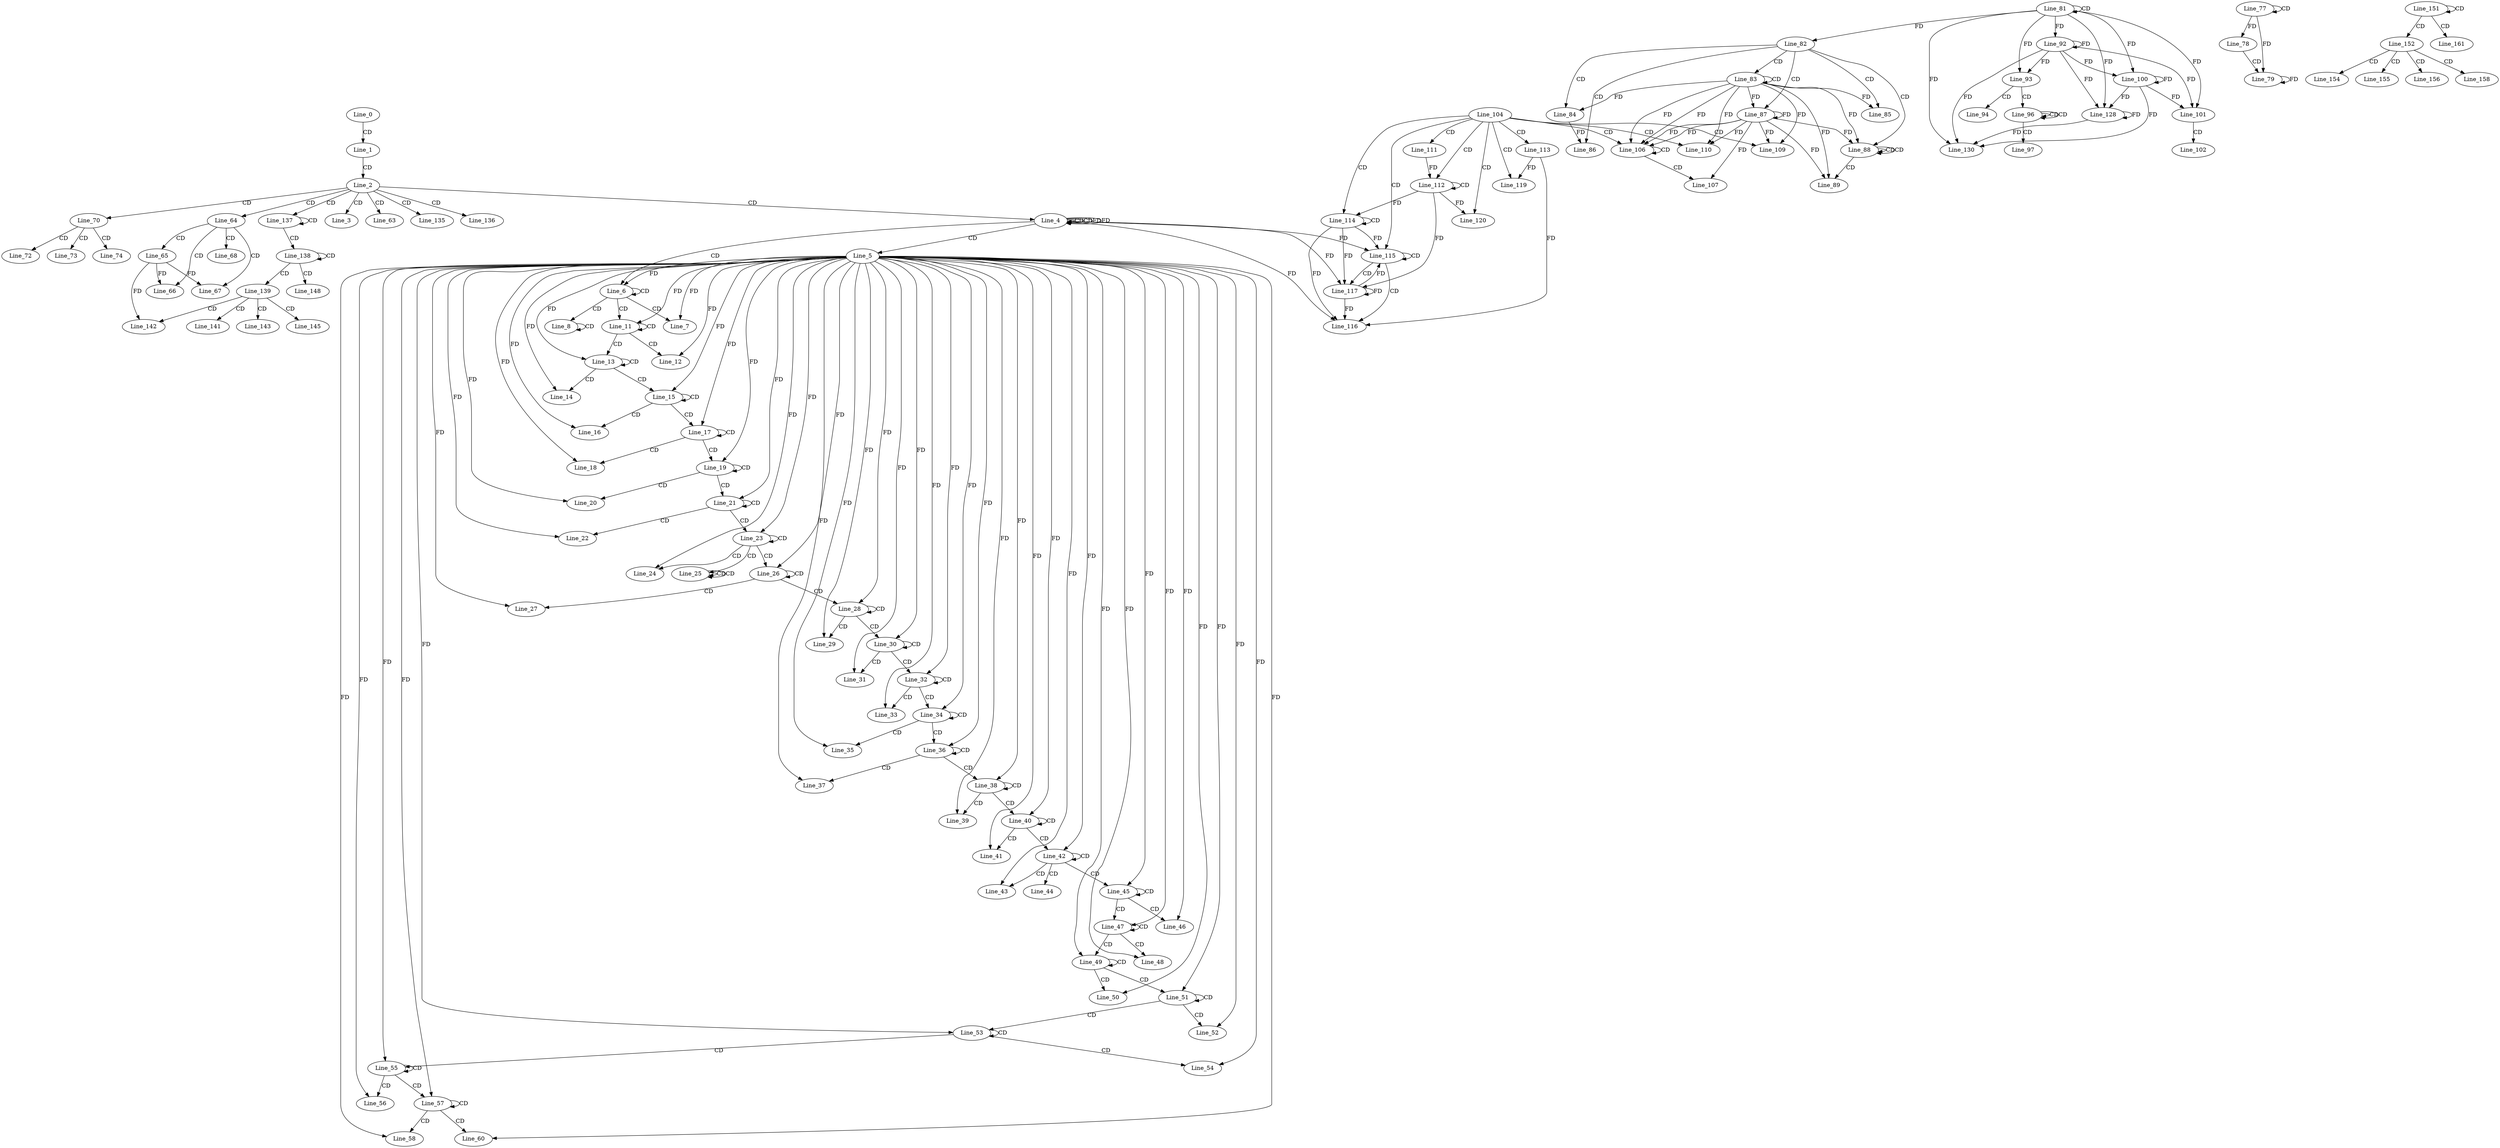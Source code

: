 digraph G {
  Line_0;
  Line_1;
  Line_2;
  Line_3;
  Line_4;
  Line_4;
  Line_4;
  Line_5;
  Line_6;
  Line_6;
  Line_6;
  Line_7;
  Line_7;
  Line_8;
  Line_8;
  Line_11;
  Line_11;
  Line_11;
  Line_12;
  Line_12;
  Line_13;
  Line_13;
  Line_13;
  Line_14;
  Line_14;
  Line_15;
  Line_15;
  Line_15;
  Line_16;
  Line_16;
  Line_17;
  Line_17;
  Line_17;
  Line_18;
  Line_18;
  Line_19;
  Line_19;
  Line_19;
  Line_20;
  Line_20;
  Line_21;
  Line_21;
  Line_21;
  Line_22;
  Line_22;
  Line_23;
  Line_23;
  Line_23;
  Line_24;
  Line_24;
  Line_25;
  Line_25;
  Line_25;
  Line_26;
  Line_26;
  Line_26;
  Line_27;
  Line_27;
  Line_28;
  Line_28;
  Line_28;
  Line_29;
  Line_29;
  Line_30;
  Line_30;
  Line_30;
  Line_31;
  Line_31;
  Line_32;
  Line_32;
  Line_32;
  Line_33;
  Line_33;
  Line_34;
  Line_34;
  Line_34;
  Line_35;
  Line_35;
  Line_36;
  Line_36;
  Line_36;
  Line_37;
  Line_37;
  Line_38;
  Line_38;
  Line_38;
  Line_39;
  Line_39;
  Line_40;
  Line_40;
  Line_40;
  Line_41;
  Line_41;
  Line_42;
  Line_42;
  Line_42;
  Line_43;
  Line_43;
  Line_44;
  Line_45;
  Line_45;
  Line_45;
  Line_46;
  Line_46;
  Line_47;
  Line_47;
  Line_47;
  Line_48;
  Line_48;
  Line_49;
  Line_49;
  Line_49;
  Line_50;
  Line_50;
  Line_51;
  Line_51;
  Line_51;
  Line_52;
  Line_52;
  Line_53;
  Line_53;
  Line_53;
  Line_54;
  Line_54;
  Line_55;
  Line_55;
  Line_55;
  Line_56;
  Line_56;
  Line_57;
  Line_57;
  Line_57;
  Line_58;
  Line_58;
  Line_60;
  Line_60;
  Line_63;
  Line_64;
  Line_65;
  Line_66;
  Line_67;
  Line_68;
  Line_70;
  Line_72;
  Line_73;
  Line_74;
  Line_77;
  Line_77;
  Line_78;
  Line_78;
  Line_79;
  Line_81;
  Line_81;
  Line_82;
  Line_82;
  Line_83;
  Line_83;
  Line_84;
  Line_84;
  Line_85;
  Line_86;
  Line_87;
  Line_88;
  Line_88;
  Line_88;
  Line_89;
  Line_92;
  Line_92;
  Line_93;
  Line_93;
  Line_94;
  Line_96;
  Line_96;
  Line_96;
  Line_97;
  Line_100;
  Line_100;
  Line_101;
  Line_101;
  Line_102;
  Line_104;
  Line_106;
  Line_106;
  Line_107;
  Line_109;
  Line_109;
  Line_110;
  Line_111;
  Line_112;
  Line_112;
  Line_113;
  Line_114;
  Line_114;
  Line_115;
  Line_116;
  Line_117;
  Line_117;
  Line_119;
  Line_120;
  Line_128;
  Line_130;
  Line_135;
  Line_136;
  Line_137;
  Line_137;
  Line_138;
  Line_138;
  Line_139;
  Line_141;
  Line_142;
  Line_143;
  Line_145;
  Line_148;
  Line_151;
  Line_151;
  Line_152;
  Line_154;
  Line_155;
  Line_156;
  Line_158;
  Line_161;
  Line_0 -> Line_1 [ label="CD" ];
  Line_1 -> Line_2 [ label="CD" ];
  Line_2 -> Line_3 [ label="CD" ];
  Line_2 -> Line_4 [ label="CD" ];
  Line_4 -> Line_4 [ label="CD" ];
  Line_4 -> Line_4 [ label="CD" ];
  Line_4 -> Line_4 [ label="FD" ];
  Line_4 -> Line_5 [ label="CD" ];
  Line_4 -> Line_6 [ label="CD" ];
  Line_6 -> Line_6 [ label="CD" ];
  Line_5 -> Line_6 [ label="FD" ];
  Line_6 -> Line_7 [ label="CD" ];
  Line_5 -> Line_7 [ label="FD" ];
  Line_6 -> Line_8 [ label="CD" ];
  Line_8 -> Line_8 [ label="CD" ];
  Line_6 -> Line_11 [ label="CD" ];
  Line_11 -> Line_11 [ label="CD" ];
  Line_5 -> Line_11 [ label="FD" ];
  Line_11 -> Line_12 [ label="CD" ];
  Line_5 -> Line_12 [ label="FD" ];
  Line_11 -> Line_13 [ label="CD" ];
  Line_13 -> Line_13 [ label="CD" ];
  Line_5 -> Line_13 [ label="FD" ];
  Line_13 -> Line_14 [ label="CD" ];
  Line_5 -> Line_14 [ label="FD" ];
  Line_13 -> Line_15 [ label="CD" ];
  Line_15 -> Line_15 [ label="CD" ];
  Line_5 -> Line_15 [ label="FD" ];
  Line_15 -> Line_16 [ label="CD" ];
  Line_5 -> Line_16 [ label="FD" ];
  Line_15 -> Line_17 [ label="CD" ];
  Line_17 -> Line_17 [ label="CD" ];
  Line_5 -> Line_17 [ label="FD" ];
  Line_17 -> Line_18 [ label="CD" ];
  Line_5 -> Line_18 [ label="FD" ];
  Line_17 -> Line_19 [ label="CD" ];
  Line_19 -> Line_19 [ label="CD" ];
  Line_5 -> Line_19 [ label="FD" ];
  Line_19 -> Line_20 [ label="CD" ];
  Line_5 -> Line_20 [ label="FD" ];
  Line_19 -> Line_21 [ label="CD" ];
  Line_21 -> Line_21 [ label="CD" ];
  Line_5 -> Line_21 [ label="FD" ];
  Line_21 -> Line_22 [ label="CD" ];
  Line_5 -> Line_22 [ label="FD" ];
  Line_21 -> Line_23 [ label="CD" ];
  Line_23 -> Line_23 [ label="CD" ];
  Line_5 -> Line_23 [ label="FD" ];
  Line_23 -> Line_24 [ label="CD" ];
  Line_5 -> Line_24 [ label="FD" ];
  Line_23 -> Line_25 [ label="CD" ];
  Line_25 -> Line_25 [ label="CD" ];
  Line_25 -> Line_25 [ label="CD" ];
  Line_23 -> Line_26 [ label="CD" ];
  Line_26 -> Line_26 [ label="CD" ];
  Line_5 -> Line_26 [ label="FD" ];
  Line_26 -> Line_27 [ label="CD" ];
  Line_5 -> Line_27 [ label="FD" ];
  Line_26 -> Line_28 [ label="CD" ];
  Line_28 -> Line_28 [ label="CD" ];
  Line_5 -> Line_28 [ label="FD" ];
  Line_28 -> Line_29 [ label="CD" ];
  Line_5 -> Line_29 [ label="FD" ];
  Line_28 -> Line_30 [ label="CD" ];
  Line_30 -> Line_30 [ label="CD" ];
  Line_5 -> Line_30 [ label="FD" ];
  Line_30 -> Line_31 [ label="CD" ];
  Line_5 -> Line_31 [ label="FD" ];
  Line_30 -> Line_32 [ label="CD" ];
  Line_32 -> Line_32 [ label="CD" ];
  Line_5 -> Line_32 [ label="FD" ];
  Line_32 -> Line_33 [ label="CD" ];
  Line_5 -> Line_33 [ label="FD" ];
  Line_32 -> Line_34 [ label="CD" ];
  Line_34 -> Line_34 [ label="CD" ];
  Line_5 -> Line_34 [ label="FD" ];
  Line_34 -> Line_35 [ label="CD" ];
  Line_5 -> Line_35 [ label="FD" ];
  Line_34 -> Line_36 [ label="CD" ];
  Line_36 -> Line_36 [ label="CD" ];
  Line_5 -> Line_36 [ label="FD" ];
  Line_36 -> Line_37 [ label="CD" ];
  Line_5 -> Line_37 [ label="FD" ];
  Line_36 -> Line_38 [ label="CD" ];
  Line_38 -> Line_38 [ label="CD" ];
  Line_5 -> Line_38 [ label="FD" ];
  Line_38 -> Line_39 [ label="CD" ];
  Line_5 -> Line_39 [ label="FD" ];
  Line_38 -> Line_40 [ label="CD" ];
  Line_40 -> Line_40 [ label="CD" ];
  Line_5 -> Line_40 [ label="FD" ];
  Line_40 -> Line_41 [ label="CD" ];
  Line_5 -> Line_41 [ label="FD" ];
  Line_40 -> Line_42 [ label="CD" ];
  Line_42 -> Line_42 [ label="CD" ];
  Line_5 -> Line_42 [ label="FD" ];
  Line_42 -> Line_43 [ label="CD" ];
  Line_5 -> Line_43 [ label="FD" ];
  Line_42 -> Line_44 [ label="CD" ];
  Line_42 -> Line_45 [ label="CD" ];
  Line_45 -> Line_45 [ label="CD" ];
  Line_5 -> Line_45 [ label="FD" ];
  Line_45 -> Line_46 [ label="CD" ];
  Line_5 -> Line_46 [ label="FD" ];
  Line_45 -> Line_47 [ label="CD" ];
  Line_47 -> Line_47 [ label="CD" ];
  Line_5 -> Line_47 [ label="FD" ];
  Line_47 -> Line_48 [ label="CD" ];
  Line_5 -> Line_48 [ label="FD" ];
  Line_47 -> Line_49 [ label="CD" ];
  Line_49 -> Line_49 [ label="CD" ];
  Line_5 -> Line_49 [ label="FD" ];
  Line_49 -> Line_50 [ label="CD" ];
  Line_5 -> Line_50 [ label="FD" ];
  Line_49 -> Line_51 [ label="CD" ];
  Line_51 -> Line_51 [ label="CD" ];
  Line_5 -> Line_51 [ label="FD" ];
  Line_51 -> Line_52 [ label="CD" ];
  Line_5 -> Line_52 [ label="FD" ];
  Line_51 -> Line_53 [ label="CD" ];
  Line_53 -> Line_53 [ label="CD" ];
  Line_5 -> Line_53 [ label="FD" ];
  Line_53 -> Line_54 [ label="CD" ];
  Line_5 -> Line_54 [ label="FD" ];
  Line_53 -> Line_55 [ label="CD" ];
  Line_55 -> Line_55 [ label="CD" ];
  Line_5 -> Line_55 [ label="FD" ];
  Line_55 -> Line_56 [ label="CD" ];
  Line_5 -> Line_56 [ label="FD" ];
  Line_55 -> Line_57 [ label="CD" ];
  Line_57 -> Line_57 [ label="CD" ];
  Line_5 -> Line_57 [ label="FD" ];
  Line_57 -> Line_58 [ label="CD" ];
  Line_5 -> Line_58 [ label="FD" ];
  Line_57 -> Line_60 [ label="CD" ];
  Line_5 -> Line_60 [ label="FD" ];
  Line_2 -> Line_63 [ label="CD" ];
  Line_2 -> Line_64 [ label="CD" ];
  Line_64 -> Line_65 [ label="CD" ];
  Line_64 -> Line_66 [ label="CD" ];
  Line_65 -> Line_66 [ label="FD" ];
  Line_64 -> Line_67 [ label="CD" ];
  Line_65 -> Line_67 [ label="FD" ];
  Line_64 -> Line_68 [ label="CD" ];
  Line_2 -> Line_70 [ label="CD" ];
  Line_70 -> Line_72 [ label="CD" ];
  Line_70 -> Line_73 [ label="CD" ];
  Line_70 -> Line_74 [ label="CD" ];
  Line_77 -> Line_77 [ label="CD" ];
  Line_77 -> Line_78 [ label="FD" ];
  Line_78 -> Line_79 [ label="CD" ];
  Line_77 -> Line_79 [ label="FD" ];
  Line_79 -> Line_79 [ label="FD" ];
  Line_81 -> Line_81 [ label="CD" ];
  Line_81 -> Line_82 [ label="FD" ];
  Line_82 -> Line_83 [ label="CD" ];
  Line_83 -> Line_83 [ label="CD" ];
  Line_82 -> Line_84 [ label="CD" ];
  Line_83 -> Line_84 [ label="FD" ];
  Line_82 -> Line_85 [ label="CD" ];
  Line_83 -> Line_85 [ label="FD" ];
  Line_82 -> Line_86 [ label="CD" ];
  Line_84 -> Line_86 [ label="FD" ];
  Line_82 -> Line_87 [ label="CD" ];
  Line_83 -> Line_87 [ label="FD" ];
  Line_87 -> Line_87 [ label="FD" ];
  Line_82 -> Line_88 [ label="CD" ];
  Line_88 -> Line_88 [ label="CD" ];
  Line_88 -> Line_88 [ label="CD" ];
  Line_83 -> Line_88 [ label="FD" ];
  Line_87 -> Line_88 [ label="FD" ];
  Line_88 -> Line_89 [ label="CD" ];
  Line_83 -> Line_89 [ label="FD" ];
  Line_87 -> Line_89 [ label="FD" ];
  Line_81 -> Line_92 [ label="FD" ];
  Line_92 -> Line_92 [ label="FD" ];
  Line_81 -> Line_93 [ label="FD" ];
  Line_92 -> Line_93 [ label="FD" ];
  Line_93 -> Line_94 [ label="CD" ];
  Line_93 -> Line_96 [ label="CD" ];
  Line_96 -> Line_96 [ label="CD" ];
  Line_96 -> Line_96 [ label="CD" ];
  Line_96 -> Line_97 [ label="CD" ];
  Line_81 -> Line_100 [ label="FD" ];
  Line_92 -> Line_100 [ label="FD" ];
  Line_100 -> Line_100 [ label="FD" ];
  Line_81 -> Line_101 [ label="FD" ];
  Line_92 -> Line_101 [ label="FD" ];
  Line_100 -> Line_101 [ label="FD" ];
  Line_101 -> Line_102 [ label="CD" ];
  Line_104 -> Line_106 [ label="CD" ];
  Line_83 -> Line_106 [ label="FD" ];
  Line_87 -> Line_106 [ label="FD" ];
  Line_106 -> Line_106 [ label="CD" ];
  Line_83 -> Line_106 [ label="FD" ];
  Line_87 -> Line_106 [ label="FD" ];
  Line_106 -> Line_107 [ label="CD" ];
  Line_87 -> Line_107 [ label="FD" ];
  Line_104 -> Line_109 [ label="CD" ];
  Line_83 -> Line_109 [ label="FD" ];
  Line_87 -> Line_109 [ label="FD" ];
  Line_104 -> Line_110 [ label="CD" ];
  Line_83 -> Line_110 [ label="FD" ];
  Line_87 -> Line_110 [ label="FD" ];
  Line_104 -> Line_111 [ label="CD" ];
  Line_104 -> Line_112 [ label="CD" ];
  Line_112 -> Line_112 [ label="CD" ];
  Line_111 -> Line_112 [ label="FD" ];
  Line_104 -> Line_113 [ label="CD" ];
  Line_104 -> Line_114 [ label="CD" ];
  Line_114 -> Line_114 [ label="CD" ];
  Line_112 -> Line_114 [ label="FD" ];
  Line_104 -> Line_115 [ label="CD" ];
  Line_115 -> Line_115 [ label="CD" ];
  Line_4 -> Line_115 [ label="FD" ];
  Line_114 -> Line_115 [ label="FD" ];
  Line_115 -> Line_116 [ label="CD" ];
  Line_113 -> Line_116 [ label="FD" ];
  Line_4 -> Line_116 [ label="FD" ];
  Line_114 -> Line_116 [ label="FD" ];
  Line_115 -> Line_117 [ label="CD" ];
  Line_117 -> Line_117 [ label="FD" ];
  Line_4 -> Line_117 [ label="FD" ];
  Line_114 -> Line_117 [ label="FD" ];
  Line_112 -> Line_117 [ label="FD" ];
  Line_104 -> Line_119 [ label="CD" ];
  Line_113 -> Line_119 [ label="FD" ];
  Line_104 -> Line_120 [ label="CD" ];
  Line_112 -> Line_120 [ label="FD" ];
  Line_81 -> Line_128 [ label="FD" ];
  Line_92 -> Line_128 [ label="FD" ];
  Line_100 -> Line_128 [ label="FD" ];
  Line_128 -> Line_128 [ label="FD" ];
  Line_81 -> Line_130 [ label="FD" ];
  Line_92 -> Line_130 [ label="FD" ];
  Line_100 -> Line_130 [ label="FD" ];
  Line_128 -> Line_130 [ label="FD" ];
  Line_2 -> Line_135 [ label="CD" ];
  Line_2 -> Line_136 [ label="CD" ];
  Line_2 -> Line_137 [ label="CD" ];
  Line_137 -> Line_137 [ label="CD" ];
  Line_137 -> Line_138 [ label="CD" ];
  Line_138 -> Line_138 [ label="CD" ];
  Line_138 -> Line_139 [ label="CD" ];
  Line_139 -> Line_141 [ label="CD" ];
  Line_139 -> Line_142 [ label="CD" ];
  Line_65 -> Line_142 [ label="FD" ];
  Line_139 -> Line_143 [ label="CD" ];
  Line_139 -> Line_145 [ label="CD" ];
  Line_138 -> Line_148 [ label="CD" ];
  Line_151 -> Line_151 [ label="CD" ];
  Line_151 -> Line_152 [ label="CD" ];
  Line_152 -> Line_154 [ label="CD" ];
  Line_152 -> Line_155 [ label="CD" ];
  Line_152 -> Line_156 [ label="CD" ];
  Line_152 -> Line_158 [ label="CD" ];
  Line_151 -> Line_161 [ label="CD" ];
  Line_4 -> Line_4 [ label="FD" ];
  Line_117 -> Line_115 [ label="FD" ];
  Line_117 -> Line_116 [ label="FD" ];
}
